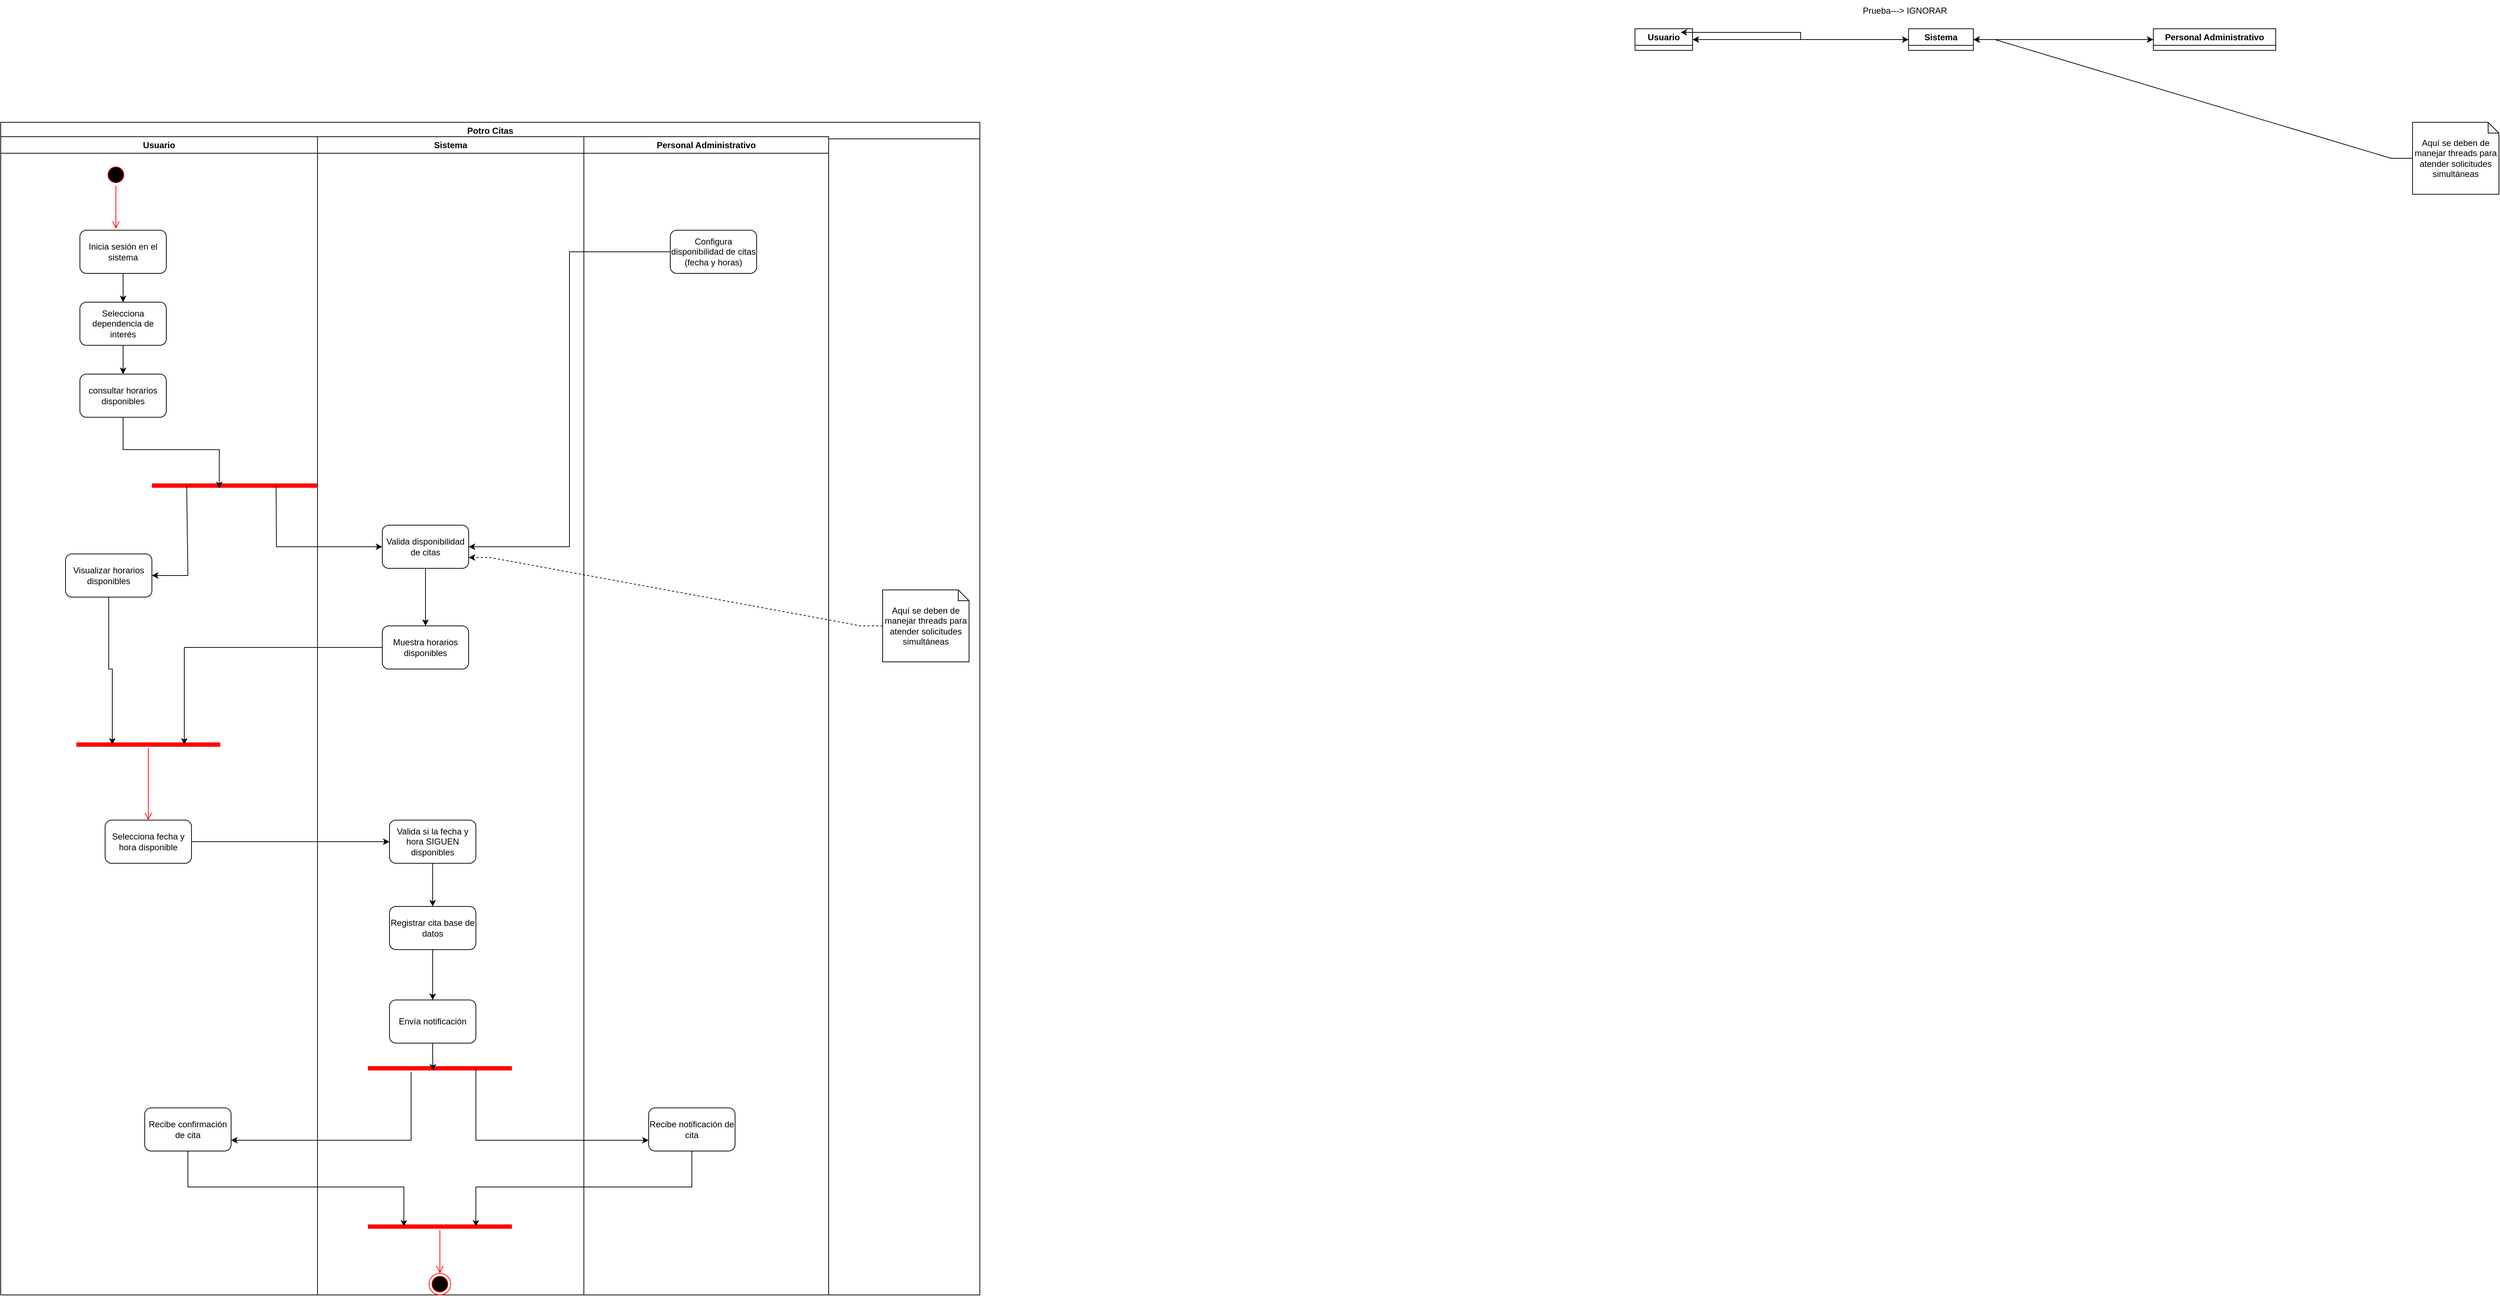 <mxfile version="24.9.1">
  <diagram name="Page-1" id="0783ab3e-0a74-02c8-0abd-f7b4e66b4bec">
    <mxGraphModel dx="5759" dy="815" grid="1" gridSize="10" guides="1" tooltips="1" connect="1" arrows="1" fold="1" page="1" pageScale="1" pageWidth="850" pageHeight="1100" background="none" math="0" shadow="0">
      <root>
        <mxCell id="0" />
        <mxCell id="1" parent="0" />
        <mxCell id="uUPJHFzAYMxNlcOr0IJL-1" value="Usuario" style="swimlane;whiteSpace=wrap;html=1;" vertex="1" collapsed="1" parent="1">
          <mxGeometry x="-1220" y="120" width="80" height="30" as="geometry">
            <mxRectangle x="-1220" y="120" width="380" height="910" as="alternateBounds" />
          </mxGeometry>
        </mxCell>
        <mxCell id="uUPJHFzAYMxNlcOr0IJL-6" value="" style="ellipse;html=1;shape=startState;fillColor=#000000;strokeColor=#ff0000;" vertex="1" parent="uUPJHFzAYMxNlcOr0IJL-1">
          <mxGeometry x="145" y="38" width="30" height="30" as="geometry" />
        </mxCell>
        <mxCell id="uUPJHFzAYMxNlcOr0IJL-7" value="" style="edgeStyle=orthogonalEdgeStyle;html=1;verticalAlign=bottom;endArrow=open;endSize=8;strokeColor=#ff0000;rounded=0;" edge="1" source="uUPJHFzAYMxNlcOr0IJL-6" parent="uUPJHFzAYMxNlcOr0IJL-1">
          <mxGeometry relative="1" as="geometry">
            <mxPoint x="160" y="128" as="targetPoint" />
          </mxGeometry>
        </mxCell>
        <mxCell id="uUPJHFzAYMxNlcOr0IJL-20" style="edgeStyle=orthogonalEdgeStyle;rounded=0;orthogonalLoop=1;jettySize=auto;html=1;" edge="1" parent="uUPJHFzAYMxNlcOr0IJL-1" source="uUPJHFzAYMxNlcOr0IJL-8" target="uUPJHFzAYMxNlcOr0IJL-9">
          <mxGeometry relative="1" as="geometry" />
        </mxCell>
        <mxCell id="uUPJHFzAYMxNlcOr0IJL-8" value="Inicia sesión en el sistema" style="rounded=1;whiteSpace=wrap;html=1;" vertex="1" parent="uUPJHFzAYMxNlcOr0IJL-1">
          <mxGeometry x="110" y="130" width="120" height="60" as="geometry" />
        </mxCell>
        <mxCell id="uUPJHFzAYMxNlcOr0IJL-9" value="Selecciona dependencia de interés" style="rounded=1;whiteSpace=wrap;html=1;" vertex="1" parent="uUPJHFzAYMxNlcOr0IJL-1">
          <mxGeometry x="110" y="230" width="120" height="60" as="geometry" />
        </mxCell>
        <mxCell id="uUPJHFzAYMxNlcOr0IJL-12" value="Selecciona fecha y hora disponible" style="rounded=1;whiteSpace=wrap;html=1;" vertex="1" parent="uUPJHFzAYMxNlcOr0IJL-1">
          <mxGeometry x="110" y="470" width="120" height="60" as="geometry" />
        </mxCell>
        <mxCell id="uUPJHFzAYMxNlcOr0IJL-16" value="Recibe confirmación de cita" style="rounded=1;whiteSpace=wrap;html=1;" vertex="1" parent="uUPJHFzAYMxNlcOr0IJL-1">
          <mxGeometry x="110" y="740" width="120" height="60" as="geometry" />
        </mxCell>
        <mxCell id="uUPJHFzAYMxNlcOr0IJL-22" value="" style="shape=line;html=1;strokeWidth=6;strokeColor=#ff0000;" vertex="1" parent="uUPJHFzAYMxNlcOr0IJL-1">
          <mxGeometry x="270" y="350" width="200" height="10" as="geometry" />
        </mxCell>
        <mxCell id="uUPJHFzAYMxNlcOr0IJL-23" value="" style="edgeStyle=orthogonalEdgeStyle;html=1;verticalAlign=bottom;endArrow=open;endSize=8;strokeColor=#ff0000;rounded=0;" edge="1" source="uUPJHFzAYMxNlcOr0IJL-22" parent="uUPJHFzAYMxNlcOr0IJL-1">
          <mxGeometry relative="1" as="geometry">
            <mxPoint x="170" y="470" as="targetPoint" />
            <Array as="points">
              <mxPoint x="360" y="410" />
              <mxPoint x="170" y="410" />
            </Array>
          </mxGeometry>
        </mxCell>
        <mxCell id="uUPJHFzAYMxNlcOr0IJL-21" style="edgeStyle=orthogonalEdgeStyle;rounded=0;orthogonalLoop=1;jettySize=auto;html=1;entryX=0.196;entryY=0.167;entryDx=0;entryDy=0;entryPerimeter=0;" edge="1" parent="uUPJHFzAYMxNlcOr0IJL-1" source="uUPJHFzAYMxNlcOr0IJL-9" target="uUPJHFzAYMxNlcOr0IJL-22">
          <mxGeometry relative="1" as="geometry" />
        </mxCell>
        <mxCell id="uUPJHFzAYMxNlcOr0IJL-4" value="Sistema" style="swimlane;whiteSpace=wrap;html=1;startSize=23;" vertex="1" collapsed="1" parent="1">
          <mxGeometry x="-840" y="120" width="90" height="30" as="geometry">
            <mxRectangle x="-840" y="120" width="340" height="910" as="alternateBounds" />
          </mxGeometry>
        </mxCell>
        <mxCell id="uUPJHFzAYMxNlcOr0IJL-10" value="Muestra horarios disponibles" style="rounded=1;whiteSpace=wrap;html=1;" vertex="1" parent="uUPJHFzAYMxNlcOr0IJL-4">
          <mxGeometry x="140" y="250" width="120" height="60" as="geometry" />
        </mxCell>
        <mxCell id="uUPJHFzAYMxNlcOr0IJL-33" style="edgeStyle=orthogonalEdgeStyle;rounded=0;orthogonalLoop=1;jettySize=auto;html=1;entryX=0.5;entryY=0;entryDx=0;entryDy=0;" edge="1" parent="uUPJHFzAYMxNlcOr0IJL-4" source="uUPJHFzAYMxNlcOr0IJL-13" target="uUPJHFzAYMxNlcOr0IJL-14">
          <mxGeometry relative="1" as="geometry" />
        </mxCell>
        <mxCell id="uUPJHFzAYMxNlcOr0IJL-13" value="Valida si la fecha y hora SIGUEN disponibles" style="rounded=1;whiteSpace=wrap;html=1;" vertex="1" parent="uUPJHFzAYMxNlcOr0IJL-4">
          <mxGeometry x="110" y="470" width="120" height="60" as="geometry" />
        </mxCell>
        <mxCell id="uUPJHFzAYMxNlcOr0IJL-34" style="edgeStyle=orthogonalEdgeStyle;rounded=0;orthogonalLoop=1;jettySize=auto;html=1;" edge="1" parent="uUPJHFzAYMxNlcOr0IJL-4" source="uUPJHFzAYMxNlcOr0IJL-14" target="uUPJHFzAYMxNlcOr0IJL-15">
          <mxGeometry relative="1" as="geometry" />
        </mxCell>
        <mxCell id="uUPJHFzAYMxNlcOr0IJL-14" value="Registrar cita base de datos" style="rounded=1;whiteSpace=wrap;html=1;" vertex="1" parent="uUPJHFzAYMxNlcOr0IJL-4">
          <mxGeometry x="110" y="610" width="120" height="60" as="geometry" />
        </mxCell>
        <mxCell id="uUPJHFzAYMxNlcOr0IJL-15" value="Envía notificación" style="rounded=1;whiteSpace=wrap;html=1;" vertex="1" parent="uUPJHFzAYMxNlcOr0IJL-4">
          <mxGeometry x="110" y="740" width="120" height="60" as="geometry" />
        </mxCell>
        <mxCell id="uUPJHFzAYMxNlcOr0IJL-31" style="edgeStyle=orthogonalEdgeStyle;rounded=0;orthogonalLoop=1;jettySize=auto;html=1;entryX=0.5;entryY=0;entryDx=0;entryDy=0;" edge="1" parent="uUPJHFzAYMxNlcOr0IJL-4" source="uUPJHFzAYMxNlcOr0IJL-30" target="uUPJHFzAYMxNlcOr0IJL-10">
          <mxGeometry relative="1" as="geometry" />
        </mxCell>
        <mxCell id="uUPJHFzAYMxNlcOr0IJL-30" value="Valida disponibilidad de citas" style="rounded=1;whiteSpace=wrap;html=1;" vertex="1" parent="uUPJHFzAYMxNlcOr0IJL-4">
          <mxGeometry x="140" y="130" width="120" height="60" as="geometry" />
        </mxCell>
        <mxCell id="uUPJHFzAYMxNlcOr0IJL-5" value="Personal Administrativo" style="swimlane;whiteSpace=wrap;html=1;" vertex="1" collapsed="1" parent="1">
          <mxGeometry x="-500" y="120" width="170" height="30" as="geometry">
            <mxRectangle x="-500" y="120" width="320" height="910" as="alternateBounds" />
          </mxGeometry>
        </mxCell>
        <mxCell id="uUPJHFzAYMxNlcOr0IJL-11" value="Configura disponibilidad de citas (fecha y horas)" style="rounded=1;whiteSpace=wrap;html=1;" vertex="1" parent="uUPJHFzAYMxNlcOr0IJL-5">
          <mxGeometry x="120" y="130" width="120" height="60" as="geometry" />
        </mxCell>
        <mxCell id="uUPJHFzAYMxNlcOr0IJL-17" value="Recibe notificación de cita" style="rounded=1;whiteSpace=wrap;html=1;" vertex="1" parent="uUPJHFzAYMxNlcOr0IJL-5">
          <mxGeometry x="100" y="740" width="120" height="60" as="geometry" />
        </mxCell>
        <mxCell id="uUPJHFzAYMxNlcOr0IJL-19" style="edgeStyle=entityRelationEdgeStyle;rounded=0;orthogonalLoop=1;jettySize=auto;html=1;entryX=1;entryY=0.5;entryDx=0;entryDy=0;" edge="1" parent="1" source="uUPJHFzAYMxNlcOr0IJL-18" target="uUPJHFzAYMxNlcOr0IJL-10">
          <mxGeometry relative="1" as="geometry" />
        </mxCell>
        <mxCell id="uUPJHFzAYMxNlcOr0IJL-18" value="Aquí se deben de manejar threads para atender solicitudes simultáneas" style="shape=note;whiteSpace=wrap;html=1;backgroundOutline=1;darkOpacity=0.05;size=15;" vertex="1" parent="1">
          <mxGeometry x="-140" y="250" width="120" height="100" as="geometry" />
        </mxCell>
        <mxCell id="uUPJHFzAYMxNlcOr0IJL-24" style="edgeStyle=orthogonalEdgeStyle;rounded=0;orthogonalLoop=1;jettySize=auto;html=1;entryX=0.792;entryY=0.167;entryDx=0;entryDy=0;entryPerimeter=0;" edge="1" parent="1" source="uUPJHFzAYMxNlcOr0IJL-10" target="uUPJHFzAYMxNlcOr0IJL-22">
          <mxGeometry relative="1" as="geometry" />
        </mxCell>
        <mxCell id="uUPJHFzAYMxNlcOr0IJL-25" style="edgeStyle=orthogonalEdgeStyle;rounded=0;orthogonalLoop=1;jettySize=auto;html=1;entryX=0;entryY=0.5;entryDx=0;entryDy=0;" edge="1" parent="1" source="uUPJHFzAYMxNlcOr0IJL-12" target="uUPJHFzAYMxNlcOr0IJL-13">
          <mxGeometry relative="1" as="geometry" />
        </mxCell>
        <mxCell id="uUPJHFzAYMxNlcOr0IJL-32" style="edgeStyle=orthogonalEdgeStyle;rounded=0;orthogonalLoop=1;jettySize=auto;html=1;entryX=1;entryY=0.5;entryDx=0;entryDy=0;" edge="1" parent="1" source="uUPJHFzAYMxNlcOr0IJL-11" target="uUPJHFzAYMxNlcOr0IJL-30">
          <mxGeometry relative="1" as="geometry" />
        </mxCell>
        <mxCell id="uUPJHFzAYMxNlcOr0IJL-35" style="edgeStyle=orthogonalEdgeStyle;rounded=0;orthogonalLoop=1;jettySize=auto;html=1;entryX=1;entryY=0.5;entryDx=0;entryDy=0;" edge="1" parent="1" source="uUPJHFzAYMxNlcOr0IJL-15" target="uUPJHFzAYMxNlcOr0IJL-16">
          <mxGeometry relative="1" as="geometry" />
        </mxCell>
        <mxCell id="uUPJHFzAYMxNlcOr0IJL-36" style="edgeStyle=orthogonalEdgeStyle;rounded=0;orthogonalLoop=1;jettySize=auto;html=1;entryX=0;entryY=0.5;entryDx=0;entryDy=0;" edge="1" parent="1" source="uUPJHFzAYMxNlcOr0IJL-15" target="uUPJHFzAYMxNlcOr0IJL-17">
          <mxGeometry relative="1" as="geometry" />
        </mxCell>
        <mxCell id="uUPJHFzAYMxNlcOr0IJL-96" value="Potro Citas" style="swimlane;whiteSpace=wrap;html=1;" vertex="1" parent="1">
          <mxGeometry x="-3490" y="250" width="1360" height="1630" as="geometry">
            <mxRectangle x="-3470" y="250" width="140" height="30" as="alternateBounds" />
          </mxGeometry>
        </mxCell>
        <mxCell id="uUPJHFzAYMxNlcOr0IJL-48" value="Sistema" style="swimlane;whiteSpace=wrap;html=1;startSize=23;" vertex="1" parent="uUPJHFzAYMxNlcOr0IJL-96">
          <mxGeometry x="440" y="20" width="370" height="1610" as="geometry" />
        </mxCell>
        <mxCell id="uUPJHFzAYMxNlcOr0IJL-49" value="Muestra horarios disponibles" style="rounded=1;whiteSpace=wrap;html=1;" vertex="1" parent="uUPJHFzAYMxNlcOr0IJL-48">
          <mxGeometry x="90" y="680" width="120" height="60" as="geometry" />
        </mxCell>
        <mxCell id="uUPJHFzAYMxNlcOr0IJL-51" value="Valida si la fecha y hora SIGUEN disponibles" style="rounded=1;whiteSpace=wrap;html=1;" vertex="1" parent="uUPJHFzAYMxNlcOr0IJL-48">
          <mxGeometry x="100" y="950" width="120" height="60" as="geometry" />
        </mxCell>
        <mxCell id="uUPJHFzAYMxNlcOr0IJL-55" style="edgeStyle=orthogonalEdgeStyle;rounded=0;orthogonalLoop=1;jettySize=auto;html=1;entryX=0.5;entryY=0;entryDx=0;entryDy=0;" edge="1" parent="uUPJHFzAYMxNlcOr0IJL-48" source="uUPJHFzAYMxNlcOr0IJL-56" target="uUPJHFzAYMxNlcOr0IJL-49">
          <mxGeometry relative="1" as="geometry" />
        </mxCell>
        <mxCell id="uUPJHFzAYMxNlcOr0IJL-56" value="Valida disponibilidad de citas" style="rounded=1;whiteSpace=wrap;html=1;" vertex="1" parent="uUPJHFzAYMxNlcOr0IJL-48">
          <mxGeometry x="90" y="540" width="120" height="60" as="geometry" />
        </mxCell>
        <mxCell id="uUPJHFzAYMxNlcOr0IJL-53" value="Registrar cita base de datos" style="rounded=1;whiteSpace=wrap;html=1;" vertex="1" parent="uUPJHFzAYMxNlcOr0IJL-48">
          <mxGeometry x="100" y="1070" width="120" height="60" as="geometry" />
        </mxCell>
        <mxCell id="uUPJHFzAYMxNlcOr0IJL-50" style="edgeStyle=orthogonalEdgeStyle;rounded=0;orthogonalLoop=1;jettySize=auto;html=1;entryX=0.5;entryY=0;entryDx=0;entryDy=0;" edge="1" parent="uUPJHFzAYMxNlcOr0IJL-48" source="uUPJHFzAYMxNlcOr0IJL-51" target="uUPJHFzAYMxNlcOr0IJL-53">
          <mxGeometry relative="1" as="geometry" />
        </mxCell>
        <mxCell id="uUPJHFzAYMxNlcOr0IJL-54" value="Envía notificación" style="rounded=1;whiteSpace=wrap;html=1;" vertex="1" parent="uUPJHFzAYMxNlcOr0IJL-48">
          <mxGeometry x="100" y="1200" width="120" height="60" as="geometry" />
        </mxCell>
        <mxCell id="uUPJHFzAYMxNlcOr0IJL-52" style="edgeStyle=orthogonalEdgeStyle;rounded=0;orthogonalLoop=1;jettySize=auto;html=1;" edge="1" parent="uUPJHFzAYMxNlcOr0IJL-48" source="uUPJHFzAYMxNlcOr0IJL-53" target="uUPJHFzAYMxNlcOr0IJL-54">
          <mxGeometry relative="1" as="geometry" />
        </mxCell>
        <mxCell id="uUPJHFzAYMxNlcOr0IJL-82" value="" style="shape=line;html=1;strokeWidth=6;strokeColor=#ff0000;" vertex="1" parent="uUPJHFzAYMxNlcOr0IJL-48">
          <mxGeometry x="70" y="1510" width="200" height="10" as="geometry" />
        </mxCell>
        <mxCell id="uUPJHFzAYMxNlcOr0IJL-83" value="" style="edgeStyle=orthogonalEdgeStyle;html=1;verticalAlign=bottom;endArrow=open;endSize=8;strokeColor=#ff0000;rounded=0;entryX=0.5;entryY=0;entryDx=0;entryDy=0;" edge="1" source="uUPJHFzAYMxNlcOr0IJL-82" parent="uUPJHFzAYMxNlcOr0IJL-48" target="uUPJHFzAYMxNlcOr0IJL-95">
          <mxGeometry relative="1" as="geometry">
            <mxPoint x="170" y="1570" as="targetPoint" />
          </mxGeometry>
        </mxCell>
        <mxCell id="uUPJHFzAYMxNlcOr0IJL-84" value="" style="shape=line;html=1;strokeWidth=6;strokeColor=#ff0000;" vertex="1" parent="uUPJHFzAYMxNlcOr0IJL-48">
          <mxGeometry x="70" y="1290" width="200" height="10" as="geometry" />
        </mxCell>
        <mxCell id="uUPJHFzAYMxNlcOr0IJL-95" value="" style="ellipse;html=1;shape=endState;fillColor=#000000;strokeColor=#ff0000;" vertex="1" parent="uUPJHFzAYMxNlcOr0IJL-48">
          <mxGeometry x="155" y="1580" width="30" height="30" as="geometry" />
        </mxCell>
        <mxCell id="uUPJHFzAYMxNlcOr0IJL-98" style="edgeStyle=orthogonalEdgeStyle;rounded=0;orthogonalLoop=1;jettySize=auto;html=1;entryX=0.452;entryY=0.816;entryDx=0;entryDy=0;entryPerimeter=0;" edge="1" parent="uUPJHFzAYMxNlcOr0IJL-48" source="uUPJHFzAYMxNlcOr0IJL-54" target="uUPJHFzAYMxNlcOr0IJL-84">
          <mxGeometry relative="1" as="geometry" />
        </mxCell>
        <mxCell id="uUPJHFzAYMxNlcOr0IJL-57" value="Personal Administrativo" style="swimlane;whiteSpace=wrap;html=1;" vertex="1" parent="uUPJHFzAYMxNlcOr0IJL-96">
          <mxGeometry x="810" y="20" width="340" height="1610" as="geometry" />
        </mxCell>
        <mxCell id="uUPJHFzAYMxNlcOr0IJL-58" value="Configura disponibilidad de citas (fecha y horas)" style="rounded=1;whiteSpace=wrap;html=1;" vertex="1" parent="uUPJHFzAYMxNlcOr0IJL-57">
          <mxGeometry x="120" y="130" width="120" height="60" as="geometry" />
        </mxCell>
        <mxCell id="uUPJHFzAYMxNlcOr0IJL-59" value="Recibe notificación de cita" style="rounded=1;whiteSpace=wrap;html=1;" vertex="1" parent="uUPJHFzAYMxNlcOr0IJL-57">
          <mxGeometry x="90" y="1350" width="120" height="60" as="geometry" />
        </mxCell>
        <mxCell id="uUPJHFzAYMxNlcOr0IJL-60" style="edgeStyle=entityRelationEdgeStyle;rounded=0;orthogonalLoop=1;jettySize=auto;html=1;entryX=1;entryY=0.75;entryDx=0;entryDy=0;dashed=1;" edge="1" parent="uUPJHFzAYMxNlcOr0IJL-96" source="uUPJHFzAYMxNlcOr0IJL-61" target="uUPJHFzAYMxNlcOr0IJL-56">
          <mxGeometry relative="1" as="geometry" />
        </mxCell>
        <mxCell id="uUPJHFzAYMxNlcOr0IJL-61" value="Aquí se deben de manejar threads para atender solicitudes simultáneas" style="shape=note;whiteSpace=wrap;html=1;backgroundOutline=1;darkOpacity=0.05;size=15;" vertex="1" parent="uUPJHFzAYMxNlcOr0IJL-96">
          <mxGeometry x="1225" y="650" width="120" height="100" as="geometry" />
        </mxCell>
        <mxCell id="uUPJHFzAYMxNlcOr0IJL-64" style="edgeStyle=orthogonalEdgeStyle;rounded=0;orthogonalLoop=1;jettySize=auto;html=1;entryX=1;entryY=0.5;entryDx=0;entryDy=0;" edge="1" parent="uUPJHFzAYMxNlcOr0IJL-96" source="uUPJHFzAYMxNlcOr0IJL-58" target="uUPJHFzAYMxNlcOr0IJL-56">
          <mxGeometry relative="1" as="geometry" />
        </mxCell>
        <mxCell id="uUPJHFzAYMxNlcOr0IJL-92" style="edgeStyle=orthogonalEdgeStyle;rounded=0;orthogonalLoop=1;jettySize=auto;html=1;entryX=0;entryY=0.75;entryDx=0;entryDy=0;exitX=0.75;exitY=0.5;exitDx=0;exitDy=0;exitPerimeter=0;" edge="1" parent="uUPJHFzAYMxNlcOr0IJL-96" source="uUPJHFzAYMxNlcOr0IJL-84" target="uUPJHFzAYMxNlcOr0IJL-59">
          <mxGeometry relative="1" as="geometry">
            <Array as="points">
              <mxPoint x="660" y="1415" />
            </Array>
          </mxGeometry>
        </mxCell>
        <mxCell id="uUPJHFzAYMxNlcOr0IJL-94" style="edgeStyle=orthogonalEdgeStyle;rounded=0;orthogonalLoop=1;jettySize=auto;html=1;entryX=0.75;entryY=0.5;entryDx=0;entryDy=0;entryPerimeter=0;exitX=0.5;exitY=1;exitDx=0;exitDy=0;" edge="1" parent="uUPJHFzAYMxNlcOr0IJL-96" source="uUPJHFzAYMxNlcOr0IJL-59" target="uUPJHFzAYMxNlcOr0IJL-82">
          <mxGeometry relative="1" as="geometry" />
        </mxCell>
        <mxCell id="uUPJHFzAYMxNlcOr0IJL-37" value="Usuario" style="swimlane;whiteSpace=wrap;html=1;" vertex="1" parent="uUPJHFzAYMxNlcOr0IJL-96">
          <mxGeometry y="20" width="440" height="1610" as="geometry" />
        </mxCell>
        <mxCell id="uUPJHFzAYMxNlcOr0IJL-38" value="" style="ellipse;html=1;shape=startState;fillColor=#000000;strokeColor=#ff0000;" vertex="1" parent="uUPJHFzAYMxNlcOr0IJL-37">
          <mxGeometry x="145" y="38" width="30" height="30" as="geometry" />
        </mxCell>
        <mxCell id="uUPJHFzAYMxNlcOr0IJL-39" value="" style="edgeStyle=orthogonalEdgeStyle;html=1;verticalAlign=bottom;endArrow=open;endSize=8;strokeColor=#ff0000;rounded=0;" edge="1" parent="uUPJHFzAYMxNlcOr0IJL-37" source="uUPJHFzAYMxNlcOr0IJL-38">
          <mxGeometry relative="1" as="geometry">
            <mxPoint x="160" y="128" as="targetPoint" />
          </mxGeometry>
        </mxCell>
        <mxCell id="uUPJHFzAYMxNlcOr0IJL-40" style="edgeStyle=orthogonalEdgeStyle;rounded=0;orthogonalLoop=1;jettySize=auto;html=1;" edge="1" parent="uUPJHFzAYMxNlcOr0IJL-37" source="uUPJHFzAYMxNlcOr0IJL-41" target="uUPJHFzAYMxNlcOr0IJL-42">
          <mxGeometry relative="1" as="geometry" />
        </mxCell>
        <mxCell id="uUPJHFzAYMxNlcOr0IJL-41" value="Inicia sesión en el sistema" style="rounded=1;whiteSpace=wrap;html=1;" vertex="1" parent="uUPJHFzAYMxNlcOr0IJL-37">
          <mxGeometry x="110" y="130" width="120" height="60" as="geometry" />
        </mxCell>
        <mxCell id="uUPJHFzAYMxNlcOr0IJL-42" value="Selecciona dependencia de interés" style="rounded=1;whiteSpace=wrap;html=1;" vertex="1" parent="uUPJHFzAYMxNlcOr0IJL-37">
          <mxGeometry x="110" y="230" width="120" height="60" as="geometry" />
        </mxCell>
        <mxCell id="uUPJHFzAYMxNlcOr0IJL-43" value="Selecciona fecha y hora disponible" style="rounded=1;whiteSpace=wrap;html=1;" vertex="1" parent="uUPJHFzAYMxNlcOr0IJL-37">
          <mxGeometry x="145" y="950" width="120" height="60" as="geometry" />
        </mxCell>
        <mxCell id="uUPJHFzAYMxNlcOr0IJL-67" value="consultar horarios disponibles" style="rounded=1;whiteSpace=wrap;html=1;" vertex="1" parent="uUPJHFzAYMxNlcOr0IJL-37">
          <mxGeometry x="110" y="330" width="120" height="60" as="geometry" />
        </mxCell>
        <mxCell id="uUPJHFzAYMxNlcOr0IJL-47" style="edgeStyle=orthogonalEdgeStyle;rounded=0;orthogonalLoop=1;jettySize=auto;html=1;" edge="1" parent="uUPJHFzAYMxNlcOr0IJL-37" source="uUPJHFzAYMxNlcOr0IJL-42" target="uUPJHFzAYMxNlcOr0IJL-67">
          <mxGeometry relative="1" as="geometry" />
        </mxCell>
        <mxCell id="uUPJHFzAYMxNlcOr0IJL-74" value="Visualizar horarios disponibles" style="rounded=1;whiteSpace=wrap;html=1;" vertex="1" parent="uUPJHFzAYMxNlcOr0IJL-37">
          <mxGeometry x="90" y="580" width="120" height="60" as="geometry" />
        </mxCell>
        <mxCell id="uUPJHFzAYMxNlcOr0IJL-78" value="" style="shape=line;html=1;strokeWidth=6;strokeColor=#ff0000;" vertex="1" parent="uUPJHFzAYMxNlcOr0IJL-37">
          <mxGeometry x="105" y="840" width="200" height="10" as="geometry" />
        </mxCell>
        <mxCell id="uUPJHFzAYMxNlcOr0IJL-79" value="" style="edgeStyle=orthogonalEdgeStyle;html=1;verticalAlign=bottom;endArrow=open;endSize=8;strokeColor=#ff0000;rounded=0;entryX=0.5;entryY=0;entryDx=0;entryDy=0;" edge="1" source="uUPJHFzAYMxNlcOr0IJL-78" parent="uUPJHFzAYMxNlcOr0IJL-37" target="uUPJHFzAYMxNlcOr0IJL-43">
          <mxGeometry relative="1" as="geometry">
            <mxPoint x="205" y="920" as="targetPoint" />
          </mxGeometry>
        </mxCell>
        <mxCell id="uUPJHFzAYMxNlcOr0IJL-81" style="edgeStyle=orthogonalEdgeStyle;rounded=0;orthogonalLoop=1;jettySize=auto;html=1;entryX=0.25;entryY=0.5;entryDx=0;entryDy=0;entryPerimeter=0;" edge="1" parent="uUPJHFzAYMxNlcOr0IJL-37" source="uUPJHFzAYMxNlcOr0IJL-74" target="uUPJHFzAYMxNlcOr0IJL-78">
          <mxGeometry relative="1" as="geometry" />
        </mxCell>
        <mxCell id="uUPJHFzAYMxNlcOr0IJL-44" value="Recibe confirmación de cita" style="rounded=1;whiteSpace=wrap;html=1;" vertex="1" parent="uUPJHFzAYMxNlcOr0IJL-37">
          <mxGeometry x="200" y="1350" width="120" height="60" as="geometry" />
        </mxCell>
        <mxCell id="uUPJHFzAYMxNlcOr0IJL-45" value="" style="shape=line;html=1;strokeWidth=6;strokeColor=#ff0000;" vertex="1" parent="uUPJHFzAYMxNlcOr0IJL-37">
          <mxGeometry x="210" y="480" width="230" height="10" as="geometry" />
        </mxCell>
        <mxCell id="uUPJHFzAYMxNlcOr0IJL-68" style="edgeStyle=orthogonalEdgeStyle;rounded=0;orthogonalLoop=1;jettySize=auto;html=1;entryX=0.407;entryY=0.867;entryDx=0;entryDy=0;entryPerimeter=0;" edge="1" parent="uUPJHFzAYMxNlcOr0IJL-37" source="uUPJHFzAYMxNlcOr0IJL-67" target="uUPJHFzAYMxNlcOr0IJL-45">
          <mxGeometry relative="1" as="geometry" />
        </mxCell>
        <mxCell id="uUPJHFzAYMxNlcOr0IJL-75" value="" style="endArrow=classic;html=1;rounded=0;exitX=0.21;exitY=0.467;exitDx=0;exitDy=0;exitPerimeter=0;entryX=1;entryY=0.5;entryDx=0;entryDy=0;" edge="1" parent="uUPJHFzAYMxNlcOr0IJL-37" source="uUPJHFzAYMxNlcOr0IJL-45" target="uUPJHFzAYMxNlcOr0IJL-74">
          <mxGeometry width="50" height="50" relative="1" as="geometry">
            <mxPoint x="650" y="570" as="sourcePoint" />
            <mxPoint x="170" y="610" as="targetPoint" />
            <Array as="points">
              <mxPoint x="260" y="610" />
            </Array>
          </mxGeometry>
        </mxCell>
        <mxCell id="uUPJHFzAYMxNlcOr0IJL-63" style="edgeStyle=orthogonalEdgeStyle;rounded=0;orthogonalLoop=1;jettySize=auto;html=1;entryX=0;entryY=0.5;entryDx=0;entryDy=0;" edge="1" parent="uUPJHFzAYMxNlcOr0IJL-96" source="uUPJHFzAYMxNlcOr0IJL-43" target="uUPJHFzAYMxNlcOr0IJL-51">
          <mxGeometry relative="1" as="geometry" />
        </mxCell>
        <mxCell id="uUPJHFzAYMxNlcOr0IJL-80" style="edgeStyle=orthogonalEdgeStyle;rounded=0;orthogonalLoop=1;jettySize=auto;html=1;entryX=0.75;entryY=0.5;entryDx=0;entryDy=0;entryPerimeter=0;" edge="1" parent="uUPJHFzAYMxNlcOr0IJL-96" source="uUPJHFzAYMxNlcOr0IJL-49" target="uUPJHFzAYMxNlcOr0IJL-78">
          <mxGeometry relative="1" as="geometry" />
        </mxCell>
        <mxCell id="uUPJHFzAYMxNlcOr0IJL-93" style="edgeStyle=orthogonalEdgeStyle;rounded=0;orthogonalLoop=1;jettySize=auto;html=1;entryX=0.25;entryY=0.5;entryDx=0;entryDy=0;entryPerimeter=0;exitX=0.5;exitY=1;exitDx=0;exitDy=0;" edge="1" parent="uUPJHFzAYMxNlcOr0IJL-96" source="uUPJHFzAYMxNlcOr0IJL-44" target="uUPJHFzAYMxNlcOr0IJL-82">
          <mxGeometry relative="1" as="geometry" />
        </mxCell>
        <mxCell id="uUPJHFzAYMxNlcOr0IJL-91" style="edgeStyle=orthogonalEdgeStyle;rounded=0;orthogonalLoop=1;jettySize=auto;html=1;entryX=1;entryY=0.75;entryDx=0;entryDy=0;" edge="1" parent="uUPJHFzAYMxNlcOr0IJL-96" source="uUPJHFzAYMxNlcOr0IJL-84" target="uUPJHFzAYMxNlcOr0IJL-44">
          <mxGeometry relative="1" as="geometry">
            <Array as="points">
              <mxPoint x="570" y="1415" />
            </Array>
          </mxGeometry>
        </mxCell>
        <mxCell id="uUPJHFzAYMxNlcOr0IJL-71" value="" style="endArrow=classic;html=1;rounded=0;exitX=0.75;exitY=0.5;exitDx=0;exitDy=0;exitPerimeter=0;entryX=0;entryY=0.5;entryDx=0;entryDy=0;" edge="1" parent="uUPJHFzAYMxNlcOr0IJL-96" source="uUPJHFzAYMxNlcOr0IJL-45" target="uUPJHFzAYMxNlcOr0IJL-56">
          <mxGeometry width="50" height="50" relative="1" as="geometry">
            <mxPoint x="640" y="590" as="sourcePoint" />
            <mxPoint x="690" y="540" as="targetPoint" />
            <Array as="points">
              <mxPoint x="383" y="590" />
            </Array>
          </mxGeometry>
        </mxCell>
        <mxCell id="uUPJHFzAYMxNlcOr0IJL-97" value="Prueba---&amp;gt; IGNORAR" style="text;html=1;align=center;verticalAlign=middle;whiteSpace=wrap;rounded=0;" vertex="1" parent="1">
          <mxGeometry x="-920" y="80" width="150" height="30" as="geometry" />
        </mxCell>
      </root>
    </mxGraphModel>
  </diagram>
</mxfile>

